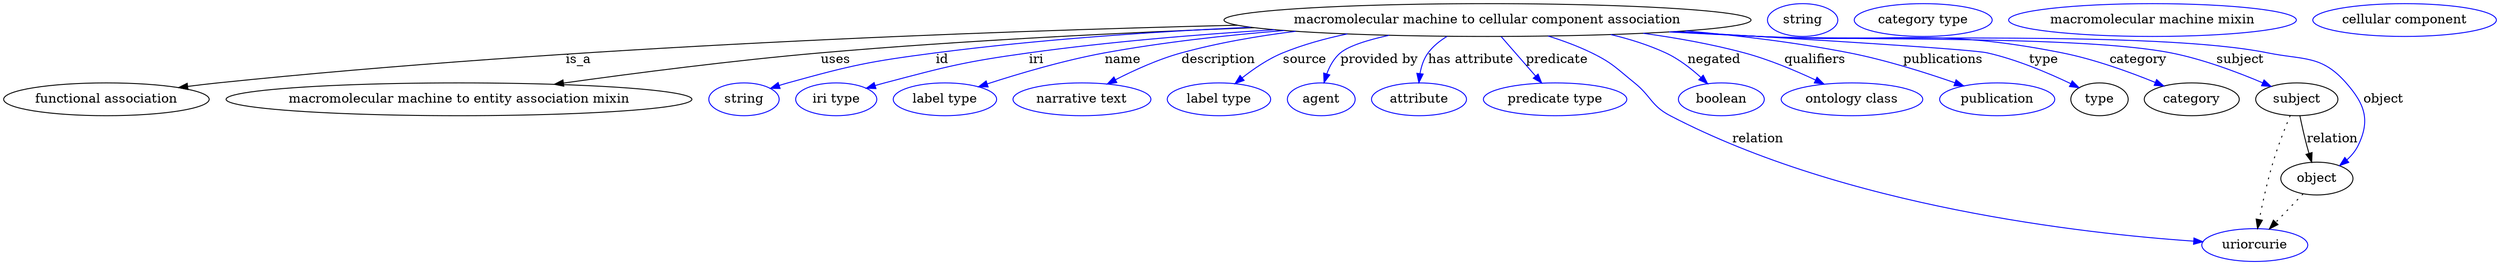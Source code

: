 digraph {
	graph [bb="0,0,2727.2,283"];
	node [label="\N"];
	"macromolecular machine to cellular component association"	 [height=0.5,
		label="macromolecular machine to cellular component association",
		pos="1622.4,265",
		width=8.016];
	"functional association"	 [height=0.5,
		pos="112.44,178",
		width=3.1233];
	"macromolecular machine to cellular component association" -> "functional association"	 [label=is_a,
		lp="628.44,221.5",
		pos="e,192.05,190.78 1342.7,260.55 1061.6,253.86 616.48,237.22 233.44,196 223.28,194.91 212.66,193.59 202.12,192.17"];
	"macromolecular machine to entity association mixin"	 [height=0.5,
		pos="497.44,178",
		width=7.0771];
	"macromolecular machine to cellular component association" -> "macromolecular machine to entity association mixin"	 [label=uses,
		lp="904.94,221.5",
		pos="e,604.64,194.35 1361.4,257.32 1221,251.9 1045.1,243.03 888.44,229 796.27,220.74 692.41,206.98 614.92,195.84"];
	id	 [color=blue,
		height=0.5,
		label=string,
		pos="808.44,178",
		width=1.0652];
	"macromolecular machine to cellular component association" -> id	 [color=blue,
		label=id,
		lp="1022.4,221.5",
		pos="e,837.65,189.77 1358.3,257.69 1251.5,252.57 1127.3,243.84 1015.4,229 943.89,219.51 925.77,216.06 856.44,196 853.46,195.14 850.4,\
194.18 847.34,193.16",
		style=solid];
	iri	 [color=blue,
		height=0.5,
		label="iri type",
		pos="909.44,178",
		width=1.2277];
	"macromolecular machine to cellular component association" -> iri	 [color=blue,
		label=iri,
		lp="1128.4,221.5",
		pos="e,942.61,189.95 1386.5,254.63 1302.3,249.2 1206.9,241.07 1120.4,229 1049.4,219.08 1031.6,214.9 962.44,196 959.1,195.09 955.67,194.08 \
952.24,193.03",
		style=solid];
	name	 [color=blue,
		height=0.5,
		label="label type",
		pos="1028.4,178",
		width=1.5707];
	"macromolecular machine to cellular component association" -> name	 [color=blue,
		label=name,
		lp="1223.4,221.5",
		pos="e,1066.5,191.46 1396.3,253.8 1333.5,248.46 1265.5,240.59 1203.4,229 1159.7,220.83 1111.2,206.25 1076.4,194.76",
		style=solid];
	description	 [color=blue,
		height=0.5,
		label="narrative text",
		pos="1178.4,178",
		width=2.0943];
	"macromolecular machine to cellular component association" -> description	 [color=blue,
		label=description,
		lp="1327.4,221.5",
		pos="e,1207.2,194.84 1441,250.94 1378.2,244.92 1316.2,237.35 1286.4,229 1262,222.14 1236.3,210.2 1216.1,199.59",
		style=solid];
	source	 [color=blue,
		height=0.5,
		label="label type",
		pos="1328.4,178",
		width=1.5707];
	"macromolecular machine to cellular component association" -> source	 [color=blue,
		label=source,
		lp="1422.9,221.5",
		pos="e,1346.8,195.19 1490.1,248.95 1451.9,243.18 1415.9,236.29 1398.4,229 1382.6,222.41 1367,211.57 1354.5,201.58",
		style=solid];
	"provided by"	 [color=blue,
		height=0.5,
		label=agent,
		pos="1440.4,178",
		width=1.0291];
	"macromolecular machine to cellular component association" -> "provided by"	 [color=blue,
		label="provided by",
		lp="1504.9,221.5",
		pos="e,1443.9,196.09 1514.5,248.23 1491.6,242.98 1471.5,236.54 1462.4,229 1455.3,223.07 1450.4,214.38 1447.1,205.85",
		style=solid];
	"has attribute"	 [color=blue,
		height=0.5,
		label=attribute,
		pos="1547.4,178",
		width=1.4443];
	"macromolecular machine to cellular component association" -> "has attribute"	 [color=blue,
		label="has attribute",
		lp="1604.4,221.5",
		pos="e,1547.3,196.01 1577.8,247.16 1570,242.3 1562.8,236.3 1557.4,229 1552.6,222.41 1550,214.11 1548.6,206.14",
		style=solid];
	predicate	 [color=blue,
		height=0.5,
		label="predicate type",
		pos="1696.4,178",
		width=2.1845];
	"macromolecular machine to cellular component association" -> predicate	 [color=blue,
		label=predicate,
		lp="1698.9,221.5",
		pos="e,1681.4,195.71 1637.8,246.97 1648.5,234.41 1662.9,217.47 1674.7,203.52",
		style=solid];
	relation	 [color=blue,
		height=0.5,
		label=uriorcurie,
		pos="2460.4,18",
		width=1.6068];
	"macromolecular machine to cellular component association" -> relation	 [color=blue,
		label=relation,
		lp="1918.4,134.5",
		pos="e,2402.8,20.622 1690.7,247.45 1706.4,242.37 1722.8,236.21 1737.4,229 1760.3,217.72 1764.7,212.15 1784.4,196 1802.5,181.28 1801.9,\
170.92 1822.4,160 2012.5,58.931 2271.3,29.676 2392.5,21.302",
		style=solid];
	negated	 [color=blue,
		height=0.5,
		label=boolean,
		pos="1878.4,178",
		width=1.2999];
	"macromolecular machine to cellular component association" -> negated	 [color=blue,
		label=negated,
		lp="1870.4,221.5",
		pos="e,1862.5,195.35 1739,248.49 1771.8,242.74 1802.6,235.98 1817.4,229 1831.3,222.48 1844.6,212.02 1855.3,202.26",
		style=solid];
	qualifiers	 [color=blue,
		height=0.5,
		label="ontology class",
		pos="2020.4,178",
		width=2.1484];
	"macromolecular machine to cellular component association" -> qualifiers	 [color=blue,
		label=qualifiers,
		lp="1980.4,221.5",
		pos="e,1989.1,194.6 1796,250.59 1831.9,245.44 1869.2,238.45 1903.4,229 1929.8,221.73 1957.9,209.62 1980,199.03",
		style=solid];
	publications	 [color=blue,
		height=0.5,
		label=publication,
		pos="2178.4,178",
		width=1.7512];
	"macromolecular machine to cellular component association" -> publications	 [color=blue,
		label=publications,
		lp="2121.4,221.5",
		pos="e,2140.9,192.53 1843.9,253.44 1901.1,248.12 1962.4,240.34 2018.4,229 2057.3,221.14 2100,207.25 2131.5,195.95",
		style=solid];
	type	 [height=0.5,
		pos="2290.4,178",
		width=0.86659];
	"macromolecular machine to cellular component association" -> type	 [color=blue,
		label=type,
		lp="2230.4,221.5",
		pos="e,2267.6,190.46 1827,252.29 1978.8,242.74 2160.8,230.98 2169.4,229 2201,221.73 2234.8,206.81 2258.7,194.98",
		style=solid];
	category	 [height=0.5,
		pos="2391.4,178",
		width=1.4443];
	"macromolecular machine to cellular component association" -> category	 [color=blue,
		label=category,
		lp="2334.4,221.5",
		pos="e,2360,192.39 1828.8,252.38 1859.5,250.54 1890.8,248.7 1920.4,247 2067.1,238.57 2106.5,258.29 2250.4,229 2285.2,221.92 2323,207.9 \
2350.7,196.35",
		style=solid];
	subject	 [height=0.5,
		pos="2506.4,178",
		width=1.2457];
	"macromolecular machine to cellular component association" -> subject	 [color=blue,
		label=subject,
		lp="2445.9,221.5",
		pos="e,2477.5,191.94 1825.6,252.17 1857.3,250.33 1889.8,248.54 1920.4,247 2020.4,241.98 2272.3,248.82 2370.4,229 2404.6,222.11 2441.4,\
207.82 2468.2,196.11",
		style=solid];
	object	 [height=0.5,
		pos="2528.4,91",
		width=1.1013];
	"macromolecular machine to cellular component association" -> object	 [color=blue,
		label=object,
		lp="2601.9,178",
		pos="e,2553.9,105.11 1823.6,252.08 1856,250.22 1889.1,248.45 1920.4,247 2043.9,241.27 2355.4,253.97 2476.4,229 2515.7,220.9 2534.1,226.25 \
2560.4,196 2580.9,172.46 2587,155.13 2573.4,127 2570.7,121.2 2566.4,116.04 2561.7,111.57",
		style=solid];
	association_type	 [color=blue,
		height=0.5,
		label=string,
		pos="1967.4,265",
		width=1.0652];
	association_category	 [color=blue,
		height=0.5,
		label="category type",
		pos="2099.4,265",
		width=2.0943];
	subject -> relation	 [pos="e,2463.3,36.006 2498.5,160.13 2492.6,146.37 2484.7,126.75 2479.4,109 2473.2,88.182 2468.3,64.102 2465,45.943",
		style=dotted];
	subject -> object	 [label=relation,
		lp="2545.4,134.5",
		pos="e,2522.7,108.86 2509.9,159.97 2511.9,150.18 2514.6,137.87 2517.4,127 2518.1,124.31 2518.9,121.51 2519.7,118.73"];
	"functional association_subject"	 [color=blue,
		height=0.5,
		label="macromolecular machine mixin",
		pos="2350.4,265",
		width=4.3691];
	object -> relation	 [pos="e,2476.6,35.346 2512.7,74.069 2504,64.805 2493.2,53.154 2483.6,42.876",
		style=dotted];
	"macromolecular machine to cellular component association_object"	 [color=blue,
		height=0.5,
		label="cellular component",
		pos="2626.4,265",
		width=2.7984];
}
